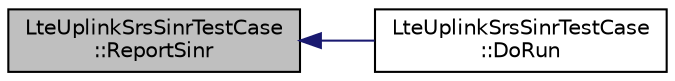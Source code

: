 digraph "LteUplinkSrsSinrTestCase::ReportSinr"
{
  edge [fontname="Helvetica",fontsize="10",labelfontname="Helvetica",labelfontsize="10"];
  node [fontname="Helvetica",fontsize="10",shape=record];
  rankdir="LR";
  Node1 [label="LteUplinkSrsSinrTestCase\l::ReportSinr",height=0.2,width=0.4,color="black", fillcolor="grey75", style="filled", fontcolor="black"];
  Node1 -> Node2 [dir="back",color="midnightblue",fontsize="10",style="solid"];
  Node2 [label="LteUplinkSrsSinrTestCase\l::DoRun",height=0.2,width=0.4,color="black", fillcolor="white", style="filled",URL="$df/d14/classLteUplinkSrsSinrTestCase.html#ac90eb5af9e01adde2baae7a9e98941d8",tooltip="Implementation to actually run this TestCase. "];
}
